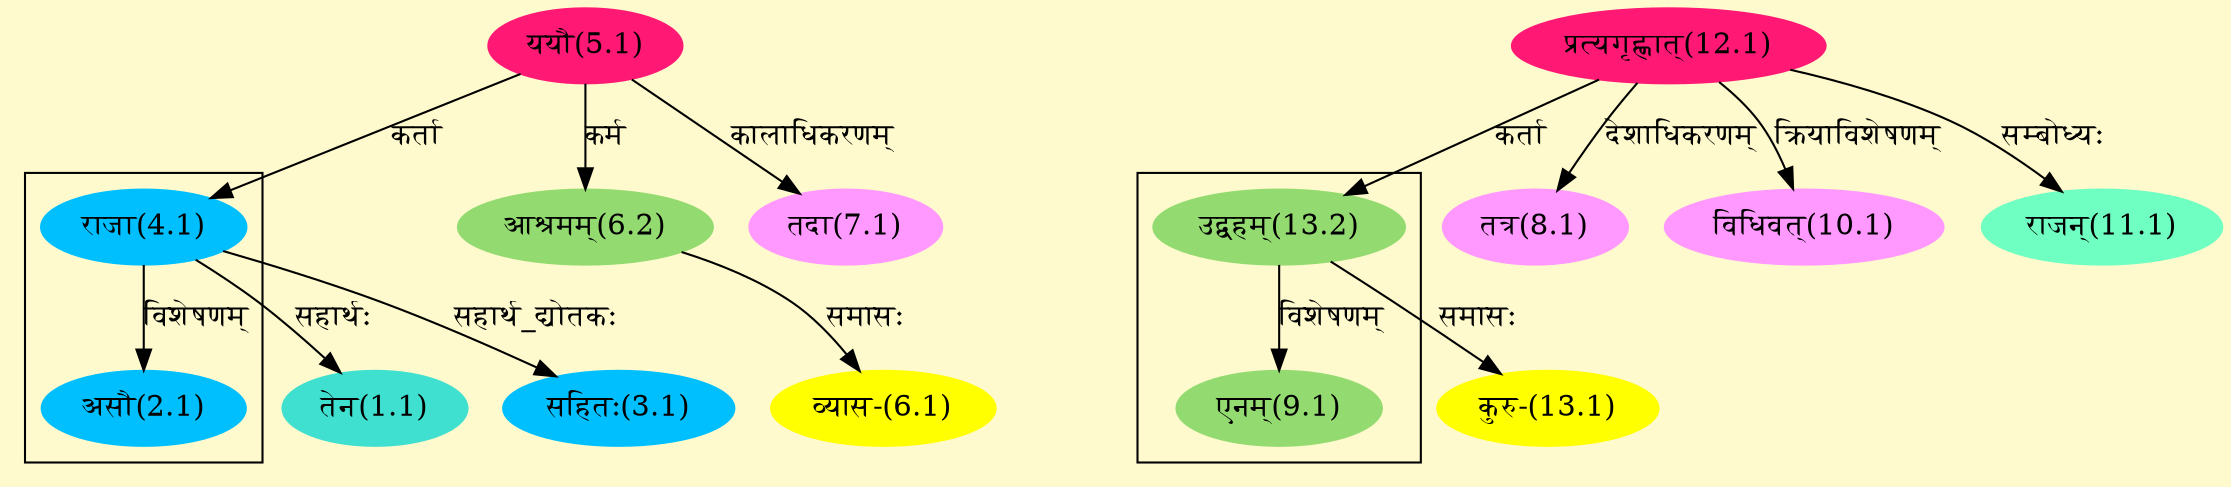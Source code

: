 digraph G{
rankdir=BT;
 compound=true;
 bgcolor="lemonchiffon1";

subgraph cluster_1{
Node2_1 [style=filled, color="#00BFFF" label = "असौ(2.1)"]
Node4_1 [style=filled, color="#00BFFF" label = "राजा(4.1)"]

}

subgraph cluster_2{
Node9_1 [style=filled, color="#93DB70" label = "एनम्(9.1)"]
Node13_2 [style=filled, color="#93DB70" label = "उद्वहम्(13.2)"]

}
Node1_1 [style=filled, color="#40E0D0" label = "तेन(1.1)"]
Node4_1 [style=filled, color="#00BFFF" label = "राजा(4.1)"]
Node3_1 [style=filled, color="#00BFFF" label = "सहितः(3.1)"]
Node5_1 [style=filled, color="#FF1975" label = "ययौ(5.1)"]
Node [style=filled, color="" label = "()"]
Node6_1 [style=filled, color="#FFFF00" label = "व्यास-(6.1)"]
Node6_2 [style=filled, color="#93DB70" label = "आश्रमम्(6.2)"]
Node7_1 [style=filled, color="#FF99FF" label = "तदा(7.1)"]
Node8_1 [style=filled, color="#FF99FF" label = "तत्र(8.1)"]
Node12_1 [style=filled, color="#FF1975" label = "प्रत्यगृह्णात्(12.1)"]
Node10_1 [style=filled, color="#FF99FF" label = "विधिवत्(10.1)"]
Node11_1 [style=filled, color="#6FFFC3" label = "राजन्(11.1)"]
Node13_2 [style=filled, color="#93DB70" label = "उद्वहम्(13.2)"]
Node13_1 [style=filled, color="#FFFF00" label = "कुरु-(13.1)"]
/* Start of Relations section */

Node1_1 -> Node4_1 [  label="सहार्थः"  dir="back" ]
Node2_1 -> Node4_1 [  label="विशेषणम्"  dir="back" ]
Node3_1 -> Node4_1 [  label="सहार्थ_द्योतकः"  dir="back" ]
Node4_1 -> Node5_1 [  label="कर्ता"  dir="back" ]
Node6_1 -> Node6_2 [  label="समासः"  dir="back" ]
Node6_2 -> Node5_1 [  label="कर्म"  dir="back" ]
Node7_1 -> Node5_1 [  label="कालाधिकरणम्"  dir="back" ]
Node8_1 -> Node12_1 [  label="देशाधिकरणम्"  dir="back" ]
Node9_1 -> Node13_2 [  label="विशेषणम्"  dir="back" ]
Node10_1 -> Node12_1 [  label="क्रियाविशेषणम्"  dir="back" ]
Node11_1 -> Node12_1 [  label="सम्बोध्यः"  dir="back" ]
Node13_1 -> Node13_2 [  label="समासः"  dir="back" ]
Node13_2 -> Node12_1 [  label="कर्ता"  dir="back" ]
}
